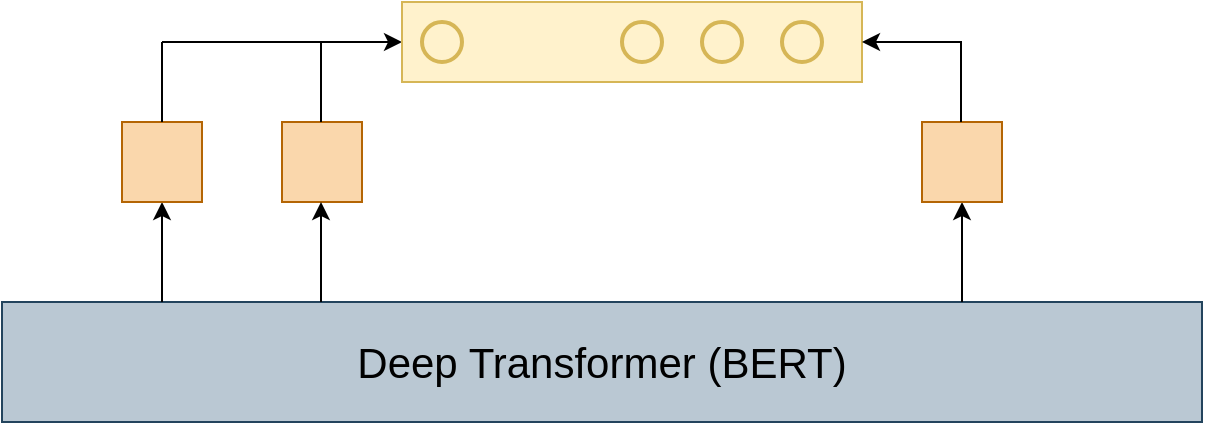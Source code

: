 <mxfile version="15.7.4" type="github"><diagram id="91DmnEcrEqNnysZLmtfc" name="Page-1"><mxGraphModel dx="1209" dy="632" grid="1" gridSize="10" guides="1" tooltips="1" connect="1" arrows="1" fold="1" page="1" pageScale="1" pageWidth="850" pageHeight="1100" math="0" shadow="0"><root><mxCell id="0"/><mxCell id="1" parent="0"/><mxCell id="Dnfp0h0cq70mF3YanS-K-1" value="Deep Transformer (BERT)" style="rounded=0;whiteSpace=wrap;html=1;fillColor=#bac8d3;strokeColor=#23445d;fontSize=21;" vertex="1" parent="1"><mxGeometry x="120" y="290" width="600" height="60" as="geometry"/></mxCell><mxCell id="Dnfp0h0cq70mF3YanS-K-2" value="" style="endArrow=classic;html=1;rounded=0;fontSize=21;" edge="1" parent="1"><mxGeometry width="50" height="50" relative="1" as="geometry"><mxPoint x="200" y="290" as="sourcePoint"/><mxPoint x="200" y="240" as="targetPoint"/></mxGeometry></mxCell><mxCell id="Dnfp0h0cq70mF3YanS-K-4" value="" style="whiteSpace=wrap;html=1;aspect=fixed;fontSize=21;fillColor=#fad7ac;strokeColor=#b46504;" vertex="1" parent="1"><mxGeometry x="180" y="200" width="40" height="40" as="geometry"/></mxCell><mxCell id="Dnfp0h0cq70mF3YanS-K-5" value="" style="whiteSpace=wrap;html=1;aspect=fixed;fontSize=21;fillColor=#fad7ac;strokeColor=#b46504;" vertex="1" parent="1"><mxGeometry x="260" y="200" width="40" height="40" as="geometry"/></mxCell><mxCell id="Dnfp0h0cq70mF3YanS-K-6" value="" style="endArrow=classic;html=1;rounded=0;fontSize=21;" edge="1" parent="1"><mxGeometry width="50" height="50" relative="1" as="geometry"><mxPoint x="279.5" y="290" as="sourcePoint"/><mxPoint x="279.5" y="240" as="targetPoint"/></mxGeometry></mxCell><mxCell id="Dnfp0h0cq70mF3YanS-K-7" value="" style="endArrow=classic;html=1;rounded=0;fontSize=21;" edge="1" parent="1"><mxGeometry width="50" height="50" relative="1" as="geometry"><mxPoint x="200" y="160" as="sourcePoint"/><mxPoint x="320" y="160" as="targetPoint"/></mxGeometry></mxCell><mxCell id="Dnfp0h0cq70mF3YanS-K-8" value="" style="endArrow=none;html=1;rounded=0;fontSize=21;" edge="1" parent="1"><mxGeometry width="50" height="50" relative="1" as="geometry"><mxPoint x="200" y="200" as="sourcePoint"/><mxPoint x="200" y="160" as="targetPoint"/></mxGeometry></mxCell><mxCell id="Dnfp0h0cq70mF3YanS-K-9" value="" style="endArrow=none;html=1;rounded=0;fontSize=21;" edge="1" parent="1"><mxGeometry width="50" height="50" relative="1" as="geometry"><mxPoint x="279.5" y="200" as="sourcePoint"/><mxPoint x="279.5" y="160" as="targetPoint"/></mxGeometry></mxCell><mxCell id="Dnfp0h0cq70mF3YanS-K-10" value="" style="rounded=0;whiteSpace=wrap;html=1;fontSize=21;fillColor=#fff2cc;strokeColor=#d6b656;" vertex="1" parent="1"><mxGeometry x="320" y="140" width="230" height="40" as="geometry"/></mxCell><mxCell id="Dnfp0h0cq70mF3YanS-K-11" value="" style="endArrow=classic;html=1;rounded=0;fontSize=21;" edge="1" parent="1"><mxGeometry width="50" height="50" relative="1" as="geometry"><mxPoint x="600" y="290" as="sourcePoint"/><mxPoint x="600" y="240" as="targetPoint"/></mxGeometry></mxCell><mxCell id="Dnfp0h0cq70mF3YanS-K-12" value="" style="whiteSpace=wrap;html=1;aspect=fixed;fontSize=21;fillColor=#fad7ac;strokeColor=#b46504;" vertex="1" parent="1"><mxGeometry x="580" y="200" width="40" height="40" as="geometry"/></mxCell><mxCell id="Dnfp0h0cq70mF3YanS-K-13" value="" style="endArrow=none;html=1;rounded=0;fontSize=21;" edge="1" parent="1"><mxGeometry width="50" height="50" relative="1" as="geometry"><mxPoint x="599.5" y="200" as="sourcePoint"/><mxPoint x="599.5" y="160" as="targetPoint"/></mxGeometry></mxCell><mxCell id="Dnfp0h0cq70mF3YanS-K-14" value="" style="endArrow=classic;html=1;rounded=0;fontSize=21;entryX=1;entryY=0.5;entryDx=0;entryDy=0;" edge="1" parent="1" target="Dnfp0h0cq70mF3YanS-K-10"><mxGeometry width="50" height="50" relative="1" as="geometry"><mxPoint x="600" y="160" as="sourcePoint"/><mxPoint x="450" y="300" as="targetPoint"/></mxGeometry></mxCell><mxCell id="Dnfp0h0cq70mF3YanS-K-15" value="" style="ellipse;whiteSpace=wrap;html=1;aspect=fixed;fontSize=21;fillColor=#fff2cc;strokeColor=#d6b656;strokeWidth=2;" vertex="1" parent="1"><mxGeometry x="330" y="150" width="20" height="20" as="geometry"/></mxCell><mxCell id="Dnfp0h0cq70mF3YanS-K-16" value="" style="ellipse;whiteSpace=wrap;html=1;aspect=fixed;fontSize=21;fillColor=#fff2cc;strokeColor=#d6b656;strokeWidth=2;" vertex="1" parent="1"><mxGeometry x="430" y="150" width="20" height="20" as="geometry"/></mxCell><mxCell id="Dnfp0h0cq70mF3YanS-K-17" value="" style="ellipse;whiteSpace=wrap;html=1;aspect=fixed;fontSize=21;fillColor=#fff2cc;strokeColor=#d6b656;strokeWidth=2;" vertex="1" parent="1"><mxGeometry x="470" y="150" width="20" height="20" as="geometry"/></mxCell><mxCell id="Dnfp0h0cq70mF3YanS-K-18" value="" style="ellipse;whiteSpace=wrap;html=1;aspect=fixed;fontSize=21;fillColor=#fff2cc;strokeColor=#d6b656;strokeWidth=2;" vertex="1" parent="1"><mxGeometry x="510" y="150" width="20" height="20" as="geometry"/></mxCell></root></mxGraphModel></diagram></mxfile>